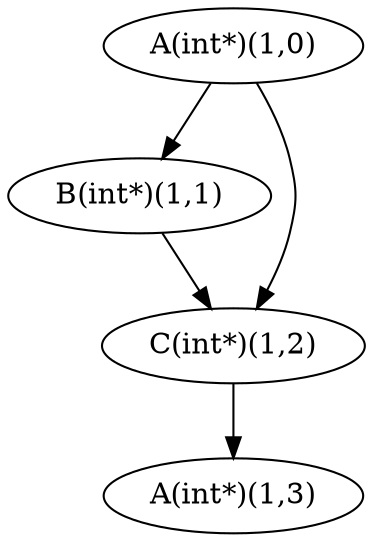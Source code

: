 strict digraph {
	"A(int*)(1,0)" ;
	"A(int*)(1,3)" ;
	"B(int*)(1,1)" ;
	"C(int*)(1,2)" ;

	"B(int*)(1,1)" -> "C(int*)(1,2)" ;
	"C(int*)(1,2)" -> "A(int*)(1,3)" ;
	"A(int*)(1,0)" -> "B(int*)(1,1)" ;
	"A(int*)(1,0)" -> "C(int*)(1,2)" ;
}

